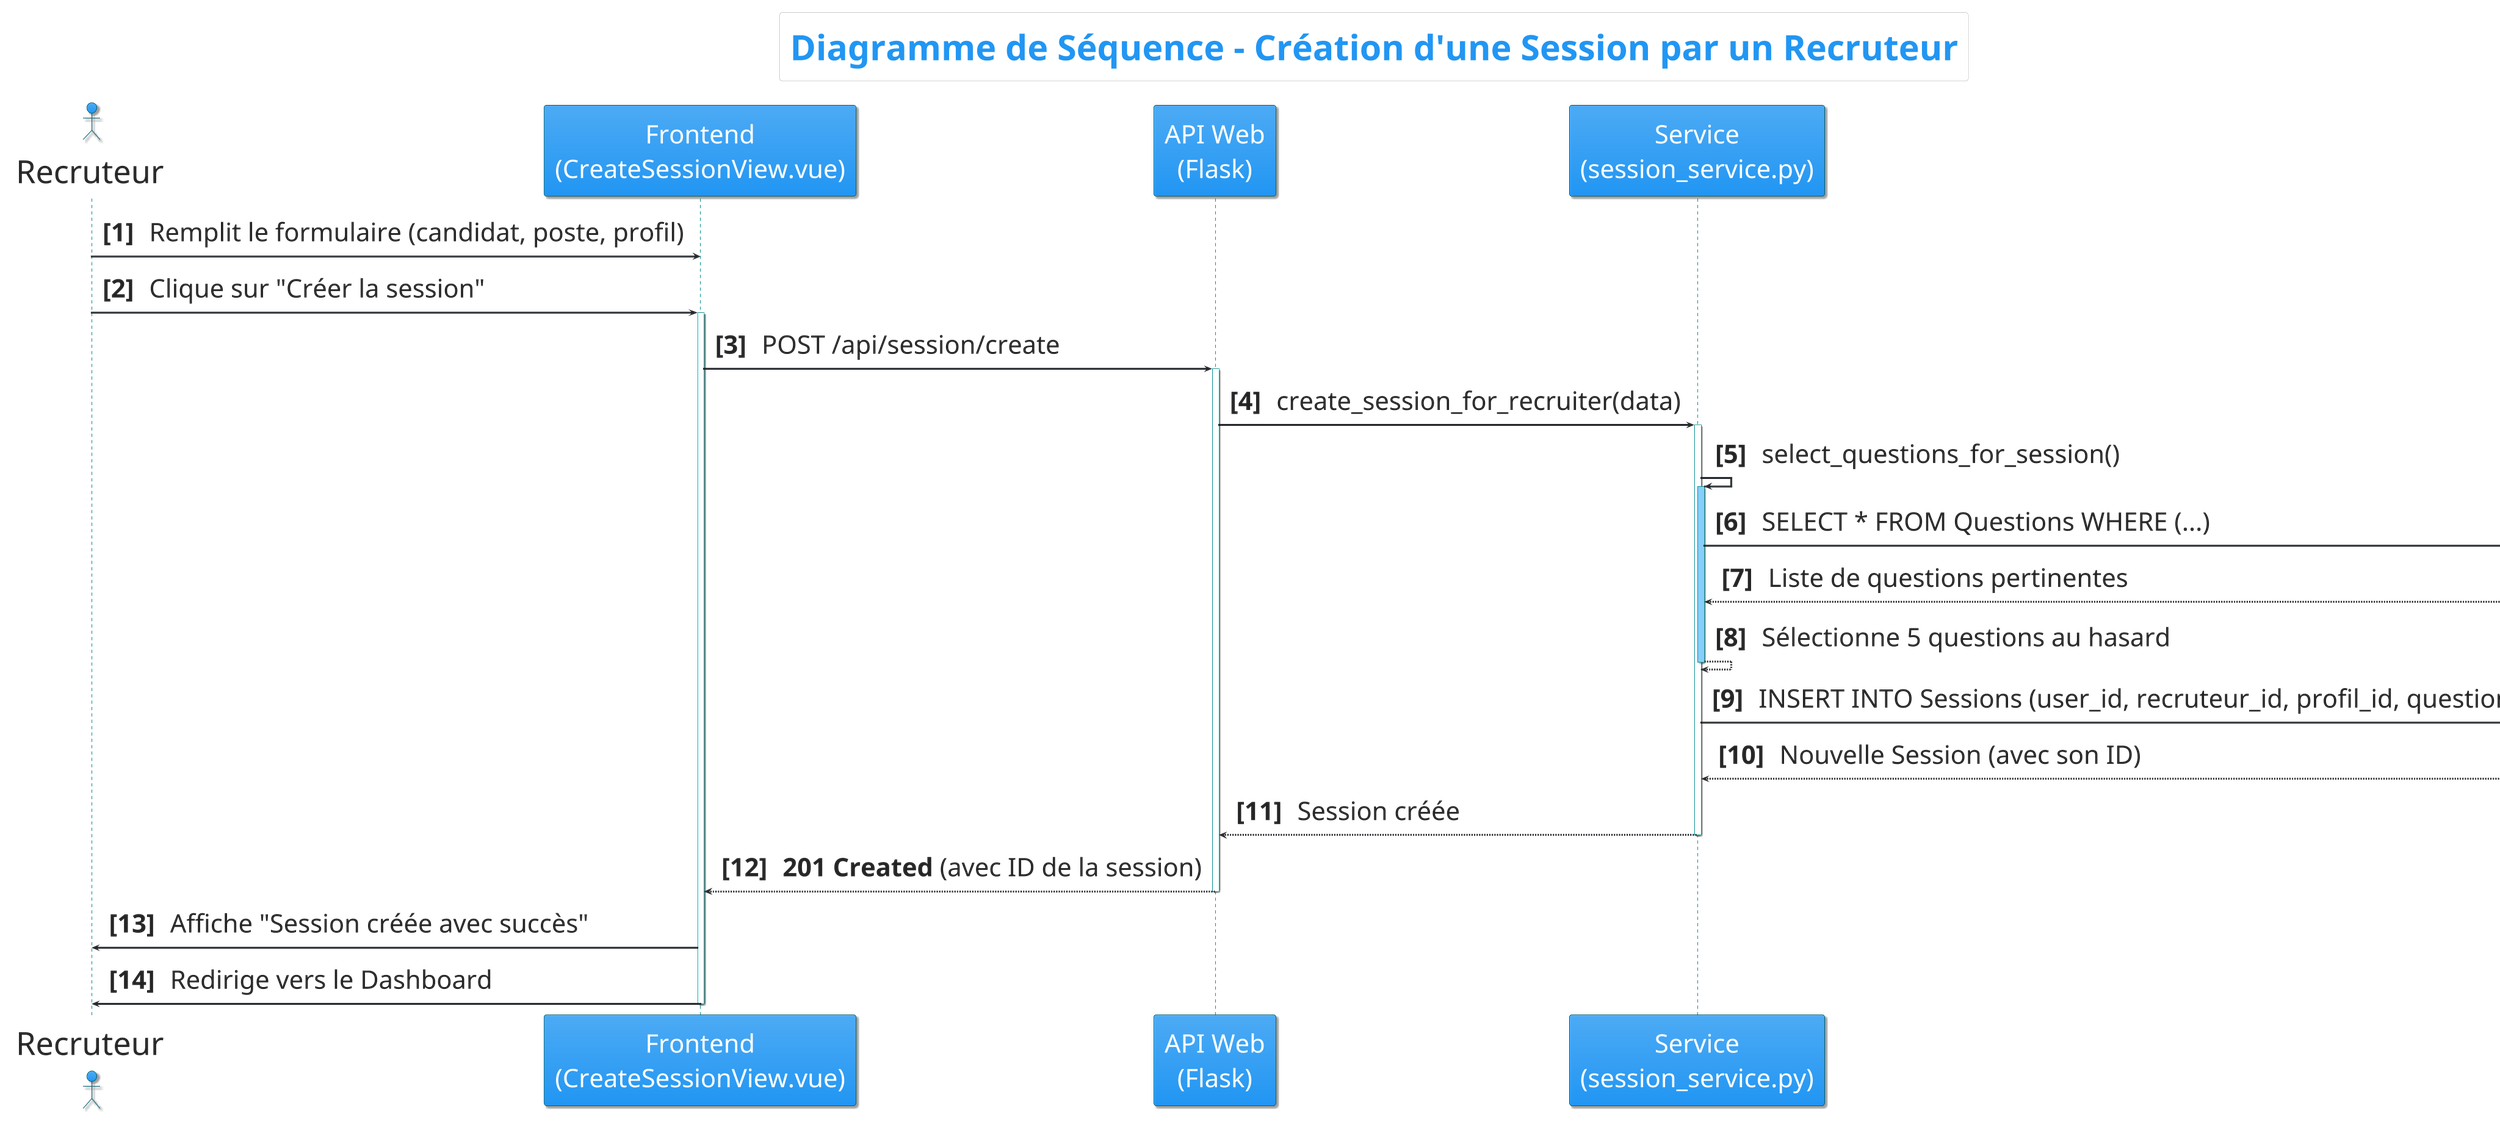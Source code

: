 @startuml Diag-Séquence - Création d'une Session d'Entretien par un Recruteur
!theme materia

skinparam DefaultFontSize 40
skinparam TitleFontSize 55
skinparam CaptionFontSize 50
skinparam NoteFontSize 50
skinparam ActorFontSize 50
skinparam UsecaseFontSize 50

title **Diagramme de Séquence - Création d'une Session par un Recruteur**

autonumber "<b>[0]"
skinparam sequence {
    ActorBorderColor #005f73
    ParticipantBorderColor #005f73
    LifeLineBorderColor #0a9396
    ArrowColor #212529
    GroupHeaderFontColor #005f73
}

actor Recruteur as R
participant "Frontend\n(CreateSessionView.vue)" as FE
participant "API Web\n(Flask)" as BE
participant "Service\n(session_service.py)" as Service
database "Base de Données\n(PostgreSQL)" as DB

R -> FE: Remplit le formulaire (candidat, poste, profil)
R -> FE: Clique sur "Créer la session"
activate FE

FE -> BE: POST /api/session/create
activate BE

BE -> Service: create_session_for_recruiter(data)
activate Service

Service -> Service: select_questions_for_session()
activate Service #LightSkyBlue

Service -> DB: SELECT * FROM Questions WHERE (...)
activate DB
DB --> Service: Liste de questions pertinentes
deactivate DB
Service --> Service: Sélectionne 5 questions au hasard
deactivate Service

Service -> DB: INSERT INTO Sessions (user_id, recruteur_id, profil_id, questions_ids, ...)
activate DB
DB --> Service: Nouvelle Session (avec son ID)
deactivate DB

Service --> BE: Session créée
deactivate Service

BE --> FE: **201 Created** (avec ID de la session)
deactivate BE

FE -> R: Affiche "Session créée avec succès"
FE -> R: Redirige vers le Dashboard
deactivate FE

@enduml